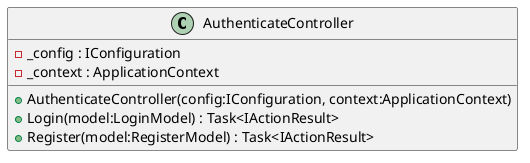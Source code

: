 @startuml
class AuthenticateController {
    - _config : IConfiguration
    - _context : ApplicationContext
    + AuthenticateController(config:IConfiguration, context:ApplicationContext)
    + Login(model:LoginModel) : Task<IActionResult>
    + Register(model:RegisterModel) : Task<IActionResult>
}
'ControllerBase <|-- AuthenticateController
@enduml
